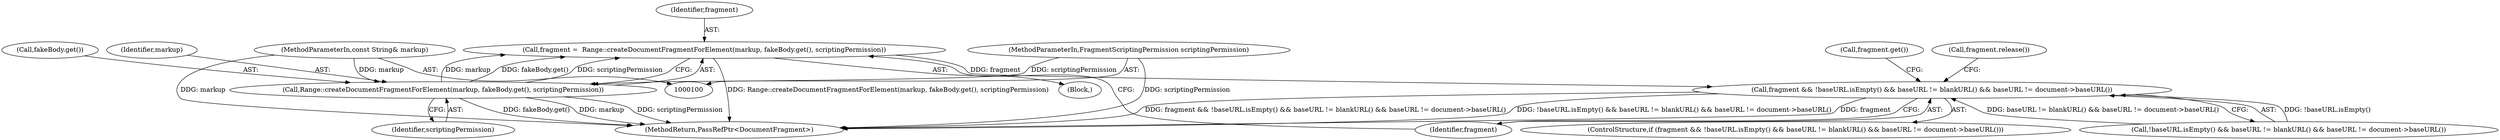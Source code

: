 digraph "0_Chrome_73edae623529f04c668268de49d00324b96166a2_3@API" {
"1000112" [label="(Call,fragment =  Range::createDocumentFragmentForElement(markup, fakeBody.get(), scriptingPermission))"];
"1000114" [label="(Call,Range::createDocumentFragmentForElement(markup, fakeBody.get(), scriptingPermission))"];
"1000102" [label="(MethodParameterIn,const String& markup)"];
"1000104" [label="(MethodParameterIn,FragmentScriptingPermission scriptingPermission)"];
"1000119" [label="(Call,fragment && !baseURL.isEmpty() && baseURL != blankURL() && baseURL != document->baseURL())"];
"1000136" [label="(MethodReturn,PassRefPtr<DocumentFragment>)"];
"1000116" [label="(Call,fakeBody.get())"];
"1000120" [label="(Identifier,fragment)"];
"1000115" [label="(Identifier,markup)"];
"1000112" [label="(Call,fragment =  Range::createDocumentFragmentForElement(markup, fakeBody.get(), scriptingPermission))"];
"1000119" [label="(Call,fragment && !baseURL.isEmpty() && baseURL != blankURL() && baseURL != document->baseURL())"];
"1000117" [label="(Identifier,scriptingPermission)"];
"1000102" [label="(MethodParameterIn,const String& markup)"];
"1000113" [label="(Identifier,fragment)"];
"1000118" [label="(ControlStructure,if (fragment && !baseURL.isEmpty() && baseURL != blankURL() && baseURL != document->baseURL()))"];
"1000104" [label="(MethodParameterIn,FragmentScriptingPermission scriptingPermission)"];
"1000132" [label="(Call,fragment.get())"];
"1000135" [label="(Call,fragment.release())"];
"1000105" [label="(Block,)"];
"1000121" [label="(Call,!baseURL.isEmpty() && baseURL != blankURL() && baseURL != document->baseURL())"];
"1000114" [label="(Call,Range::createDocumentFragmentForElement(markup, fakeBody.get(), scriptingPermission))"];
"1000112" -> "1000105"  [label="AST: "];
"1000112" -> "1000114"  [label="CFG: "];
"1000113" -> "1000112"  [label="AST: "];
"1000114" -> "1000112"  [label="AST: "];
"1000120" -> "1000112"  [label="CFG: "];
"1000112" -> "1000136"  [label="DDG: Range::createDocumentFragmentForElement(markup, fakeBody.get(), scriptingPermission)"];
"1000114" -> "1000112"  [label="DDG: markup"];
"1000114" -> "1000112"  [label="DDG: fakeBody.get()"];
"1000114" -> "1000112"  [label="DDG: scriptingPermission"];
"1000112" -> "1000119"  [label="DDG: fragment"];
"1000114" -> "1000117"  [label="CFG: "];
"1000115" -> "1000114"  [label="AST: "];
"1000116" -> "1000114"  [label="AST: "];
"1000117" -> "1000114"  [label="AST: "];
"1000114" -> "1000136"  [label="DDG: scriptingPermission"];
"1000114" -> "1000136"  [label="DDG: fakeBody.get()"];
"1000114" -> "1000136"  [label="DDG: markup"];
"1000102" -> "1000114"  [label="DDG: markup"];
"1000104" -> "1000114"  [label="DDG: scriptingPermission"];
"1000102" -> "1000100"  [label="AST: "];
"1000102" -> "1000136"  [label="DDG: markup"];
"1000104" -> "1000100"  [label="AST: "];
"1000104" -> "1000136"  [label="DDG: scriptingPermission"];
"1000119" -> "1000118"  [label="AST: "];
"1000119" -> "1000120"  [label="CFG: "];
"1000119" -> "1000121"  [label="CFG: "];
"1000120" -> "1000119"  [label="AST: "];
"1000121" -> "1000119"  [label="AST: "];
"1000132" -> "1000119"  [label="CFG: "];
"1000135" -> "1000119"  [label="CFG: "];
"1000119" -> "1000136"  [label="DDG: fragment && !baseURL.isEmpty() && baseURL != blankURL() && baseURL != document->baseURL()"];
"1000119" -> "1000136"  [label="DDG: !baseURL.isEmpty() && baseURL != blankURL() && baseURL != document->baseURL()"];
"1000119" -> "1000136"  [label="DDG: fragment"];
"1000121" -> "1000119"  [label="DDG: !baseURL.isEmpty()"];
"1000121" -> "1000119"  [label="DDG: baseURL != blankURL() && baseURL != document->baseURL()"];
}
